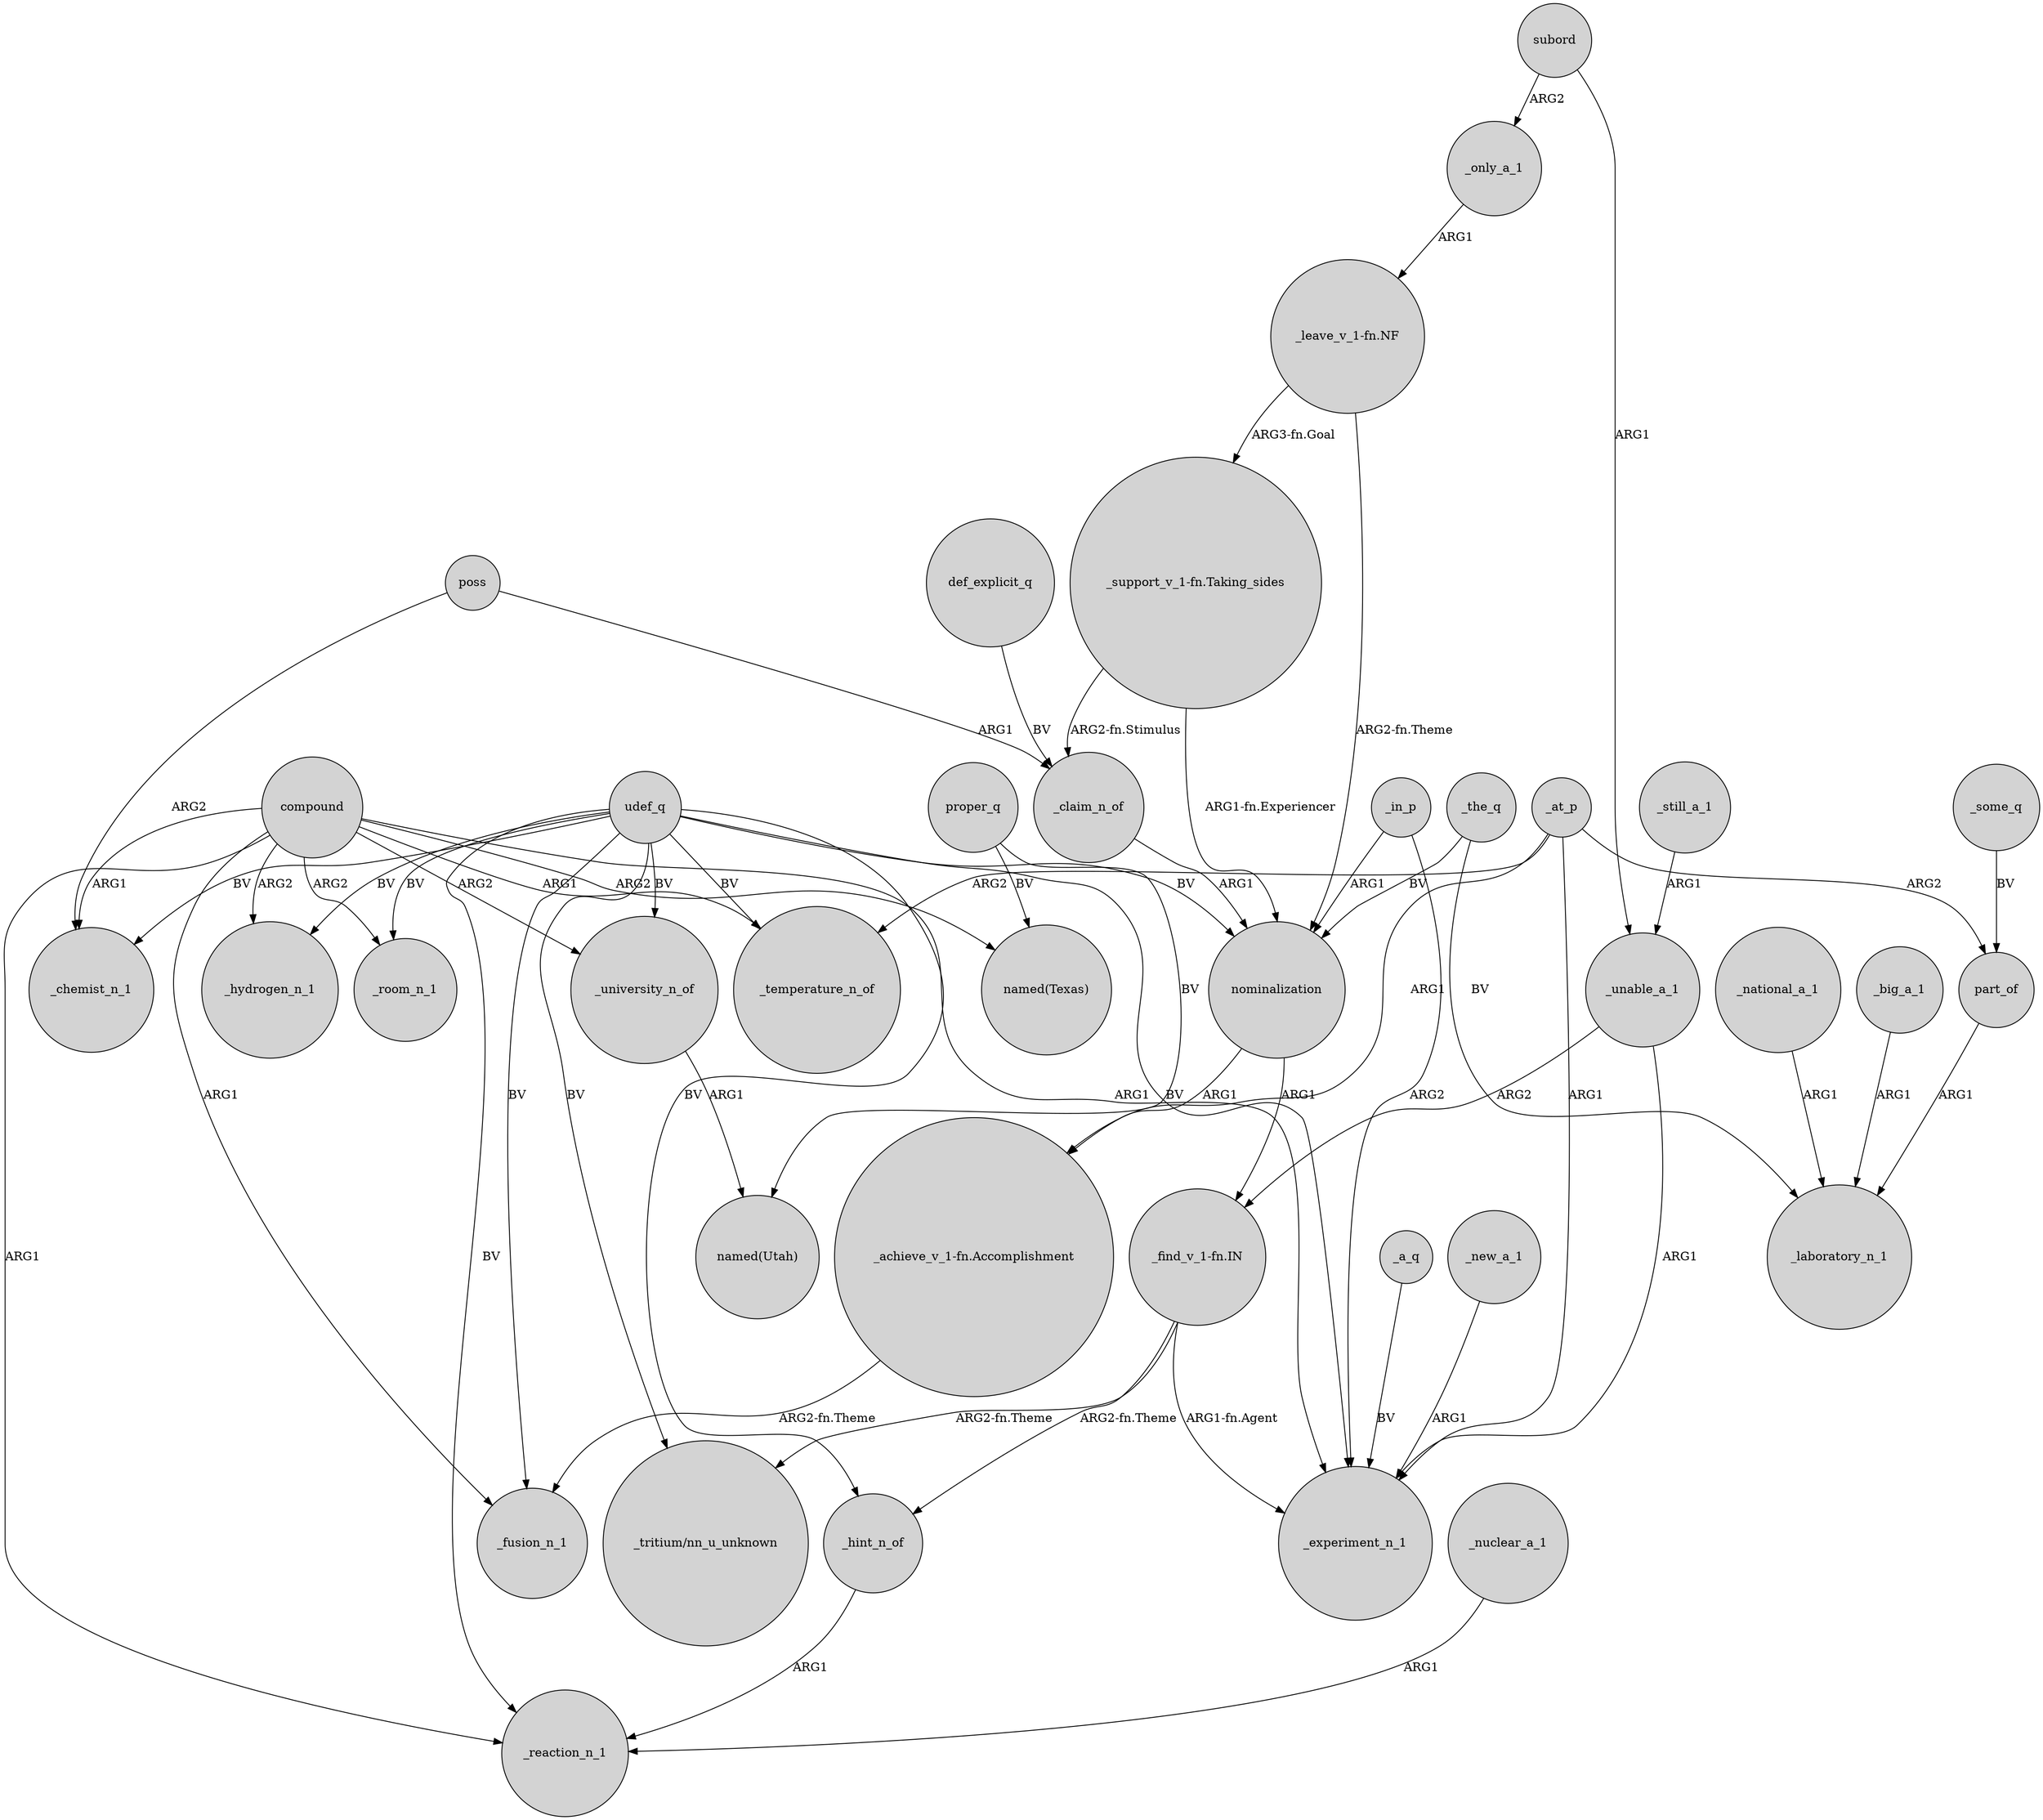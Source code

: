 digraph {
	node [shape=circle style=filled]
	udef_q -> _fusion_n_1 [label=BV]
	udef_q -> _reaction_n_1 [label=BV]
	_a_q -> _experiment_n_1 [label=BV]
	udef_q -> "_tritium/nn_u_unknown" [label=BV]
	compound -> _room_n_1 [label=ARG2]
	"_find_v_1-fn.IN" -> _hint_n_of [label="ARG2-fn.Theme"]
	"_find_v_1-fn.IN" -> _experiment_n_1 [label="ARG1-fn.Agent"]
	"_find_v_1-fn.IN" -> "_tritium/nn_u_unknown" [label="ARG2-fn.Theme"]
	_claim_n_of -> nominalization [label=ARG1]
	_at_p -> _temperature_n_of [label=ARG2]
	"_support_v_1-fn.Taking_sides" -> _claim_n_of [label="ARG2-fn.Stimulus"]
	udef_q -> _hint_n_of [label=BV]
	_national_a_1 -> _laboratory_n_1 [label=ARG1]
	udef_q -> _chemist_n_1 [label=BV]
	part_of -> _laboratory_n_1 [label=ARG1]
	udef_q -> _university_n_of [label=BV]
	udef_q -> _hydrogen_n_1 [label=BV]
	_still_a_1 -> _unable_a_1 [label=ARG1]
	compound -> _fusion_n_1 [label=ARG1]
	_at_p -> _experiment_n_1 [label=ARG1]
	_some_q -> part_of [label=BV]
	_big_a_1 -> _laboratory_n_1 [label=ARG1]
	subord -> _only_a_1 [label=ARG2]
	nominalization -> "_find_v_1-fn.IN" [label=ARG1]
	proper_q -> "named(Texas)" [label=BV]
	compound -> _hydrogen_n_1 [label=ARG2]
	"_leave_v_1-fn.NF" -> "_support_v_1-fn.Taking_sides" [label="ARG3-fn.Goal"]
	_new_a_1 -> _experiment_n_1 [label=ARG1]
	compound -> _experiment_n_1 [label=ARG1]
	poss -> _claim_n_of [label=ARG1]
	poss -> _chemist_n_1 [label=ARG2]
	nominalization -> "_achieve_v_1-fn.Accomplishment" [label=ARG1]
	_at_p -> "_achieve_v_1-fn.Accomplishment" [label=ARG1]
	udef_q -> _temperature_n_of [label=BV]
	compound -> _university_n_of [label=ARG2]
	compound -> _temperature_n_of [label=ARG1]
	_hint_n_of -> _reaction_n_1 [label=ARG1]
	"_support_v_1-fn.Taking_sides" -> nominalization [label="ARG1-fn.Experiencer"]
	compound -> _chemist_n_1 [label=ARG1]
	_in_p -> nominalization [label=ARG1]
	proper_q -> "named(Utah)" [label=BV]
	udef_q -> _room_n_1 [label=BV]
	_only_a_1 -> "_leave_v_1-fn.NF" [label=ARG1]
	udef_q -> _experiment_n_1 [label=BV]
	def_explicit_q -> _claim_n_of [label=BV]
	udef_q -> nominalization [label=BV]
	_in_p -> _experiment_n_1 [label=ARG2]
	_the_q -> _laboratory_n_1 [label=BV]
	_unable_a_1 -> "_find_v_1-fn.IN" [label=ARG2]
	compound -> "named(Texas)" [label=ARG2]
	"_leave_v_1-fn.NF" -> nominalization [label="ARG2-fn.Theme"]
	subord -> _unable_a_1 [label=ARG1]
	_university_n_of -> "named(Utah)" [label=ARG1]
	_at_p -> part_of [label=ARG2]
	"_achieve_v_1-fn.Accomplishment" -> _fusion_n_1 [label="ARG2-fn.Theme"]
	_unable_a_1 -> _experiment_n_1 [label=ARG1]
	compound -> _reaction_n_1 [label=ARG1]
	_the_q -> nominalization [label=BV]
	_nuclear_a_1 -> _reaction_n_1 [label=ARG1]
}
